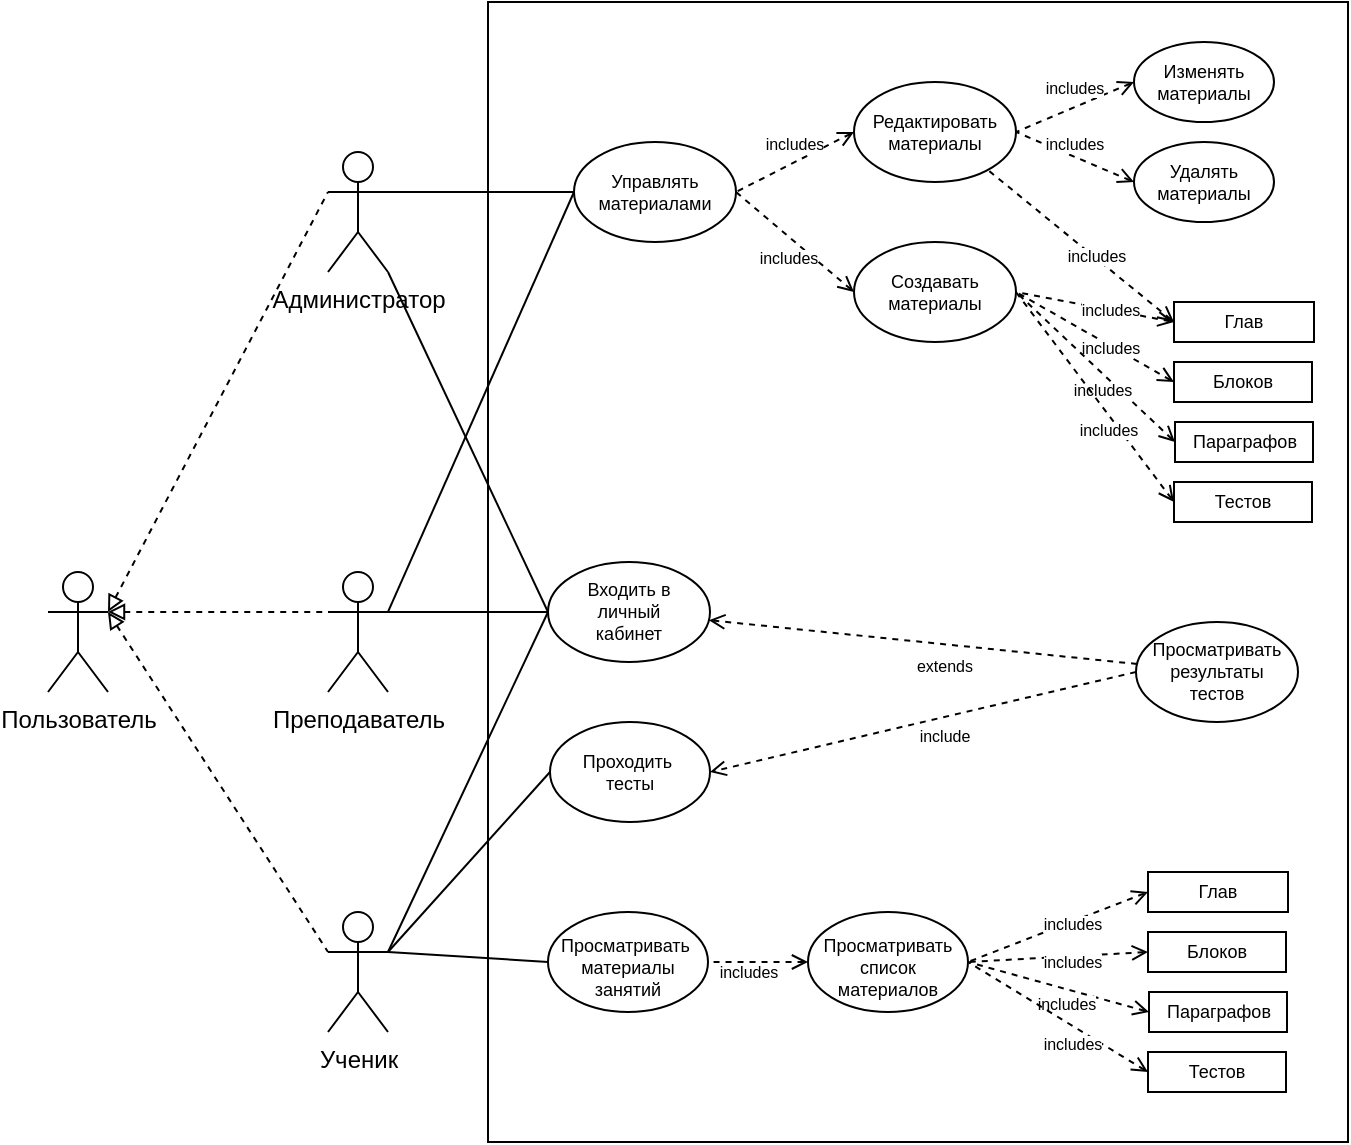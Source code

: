<mxfile version="26.2.10">
  <diagram name="Страница — 1" id="2bd6GUBVNUzbJp2V59av">
    <mxGraphModel dx="1421" dy="796" grid="1" gridSize="10" guides="1" tooltips="1" connect="1" arrows="1" fold="1" page="1" pageScale="1" pageWidth="827" pageHeight="1169" math="0" shadow="0">
      <root>
        <mxCell id="0" />
        <mxCell id="1" parent="0" />
        <mxCell id="ELH_EoFufX17akkv9xCp-1" value="" style="rounded=0;whiteSpace=wrap;html=1;movable=0;resizable=0;rotatable=0;deletable=0;editable=0;locked=1;connectable=0;" vertex="1" parent="1">
          <mxGeometry x="270" y="250" width="430" height="570" as="geometry" />
        </mxCell>
        <mxCell id="ELH_EoFufX17akkv9xCp-2" value="Пользователь" style="shape=umlActor;verticalLabelPosition=bottom;verticalAlign=top;html=1;outlineConnect=0;" vertex="1" parent="1">
          <mxGeometry x="50" y="535" width="30" height="60" as="geometry" />
        </mxCell>
        <mxCell id="ELH_EoFufX17akkv9xCp-8" value="Просматривать&amp;nbsp;&lt;br&gt;материалы&lt;br&gt;занятий" style="ellipse;whiteSpace=wrap;html=1;fontSize=9;align=center;spacing=2;spacingTop=5;" vertex="1" parent="1">
          <mxGeometry x="300" y="705" width="80" height="50" as="geometry" />
        </mxCell>
        <mxCell id="ELH_EoFufX17akkv9xCp-11" value="Администратор" style="shape=umlActor;verticalLabelPosition=bottom;verticalAlign=top;html=1;outlineConnect=0;" vertex="1" parent="1">
          <mxGeometry x="190" y="325" width="30" height="60" as="geometry" />
        </mxCell>
        <mxCell id="ELH_EoFufX17akkv9xCp-13" value="" style="endArrow=none;dashed=1;html=1;rounded=0;exitX=1;exitY=0.333;exitDx=0;exitDy=0;exitPerimeter=0;entryX=0;entryY=0.333;entryDx=0;entryDy=0;entryPerimeter=0;startArrow=block;startFill=0;strokeColor=default;align=center;verticalAlign=middle;fontFamily=Helvetica;fontSize=11;fontColor=default;labelBackgroundColor=default;" edge="1" parent="1" source="ELH_EoFufX17akkv9xCp-2" target="ELH_EoFufX17akkv9xCp-11">
          <mxGeometry width="50" height="50" relative="1" as="geometry">
            <mxPoint x="130" y="500" as="sourcePoint" />
            <mxPoint x="170" y="460" as="targetPoint" />
          </mxGeometry>
        </mxCell>
        <mxCell id="ELH_EoFufX17akkv9xCp-14" value="Преподаватель" style="shape=umlActor;verticalLabelPosition=bottom;verticalAlign=top;html=1;outlineConnect=0;" vertex="1" parent="1">
          <mxGeometry x="190" y="535" width="30" height="60" as="geometry" />
        </mxCell>
        <mxCell id="ELH_EoFufX17akkv9xCp-15" value="Ученик" style="shape=umlActor;verticalLabelPosition=bottom;verticalAlign=top;html=1;outlineConnect=0;" vertex="1" parent="1">
          <mxGeometry x="190" y="705" width="30" height="60" as="geometry" />
        </mxCell>
        <mxCell id="ELH_EoFufX17akkv9xCp-16" value="" style="endArrow=none;dashed=1;html=1;rounded=0;entryX=0;entryY=0.333;entryDx=0;entryDy=0;entryPerimeter=0;startArrow=block;startFill=0;exitX=1;exitY=0.333;exitDx=0;exitDy=0;exitPerimeter=0;strokeColor=default;align=center;verticalAlign=middle;fontFamily=Helvetica;fontSize=11;fontColor=default;labelBackgroundColor=default;" edge="1" parent="1" source="ELH_EoFufX17akkv9xCp-2" target="ELH_EoFufX17akkv9xCp-14">
          <mxGeometry width="50" height="50" relative="1" as="geometry">
            <mxPoint x="100" y="560" as="sourcePoint" />
            <mxPoint x="190" y="300" as="targetPoint" />
          </mxGeometry>
        </mxCell>
        <mxCell id="ELH_EoFufX17akkv9xCp-17" value="" style="endArrow=none;dashed=1;html=1;rounded=0;entryX=0;entryY=0.333;entryDx=0;entryDy=0;entryPerimeter=0;startArrow=block;startFill=0;exitX=1;exitY=0.333;exitDx=0;exitDy=0;exitPerimeter=0;" edge="1" parent="1" source="ELH_EoFufX17akkv9xCp-2" target="ELH_EoFufX17akkv9xCp-15">
          <mxGeometry width="50" height="50" relative="1" as="geometry">
            <mxPoint x="90" y="565" as="sourcePoint" />
            <mxPoint x="190" y="545" as="targetPoint" />
          </mxGeometry>
        </mxCell>
        <mxCell id="ELH_EoFufX17akkv9xCp-18" value="" style="endArrow=none;html=1;rounded=0;exitX=1;exitY=0.333;exitDx=0;exitDy=0;exitPerimeter=0;entryX=0;entryY=0.5;entryDx=0;entryDy=0;" edge="1" parent="1" source="ELH_EoFufX17akkv9xCp-15" target="ELH_EoFufX17akkv9xCp-8">
          <mxGeometry width="50" height="50" relative="1" as="geometry">
            <mxPoint x="220" y="800" as="sourcePoint" />
            <mxPoint x="270" y="750" as="targetPoint" />
          </mxGeometry>
        </mxCell>
        <mxCell id="ELH_EoFufX17akkv9xCp-19" value="Проходить&amp;nbsp;&lt;br&gt;тесты" style="ellipse;whiteSpace=wrap;html=1;fontSize=9;" vertex="1" parent="1">
          <mxGeometry x="301" y="610" width="80" height="50" as="geometry" />
        </mxCell>
        <mxCell id="ELH_EoFufX17akkv9xCp-20" value="" style="endArrow=none;html=1;rounded=0;exitX=1;exitY=0.333;exitDx=0;exitDy=0;exitPerimeter=0;entryX=0;entryY=0.5;entryDx=0;entryDy=0;" edge="1" parent="1" target="ELH_EoFufX17akkv9xCp-19" source="ELH_EoFufX17akkv9xCp-15">
          <mxGeometry width="50" height="50" relative="1" as="geometry">
            <mxPoint x="220" y="720" as="sourcePoint" />
            <mxPoint x="270" y="650" as="targetPoint" />
          </mxGeometry>
        </mxCell>
        <mxCell id="ELH_EoFufX17akkv9xCp-21" value="Входить в&lt;br&gt;личный &lt;br&gt;кабинет" style="ellipse;whiteSpace=wrap;html=1;fontSize=9;" vertex="1" parent="1">
          <mxGeometry x="300" y="530" width="81" height="50" as="geometry" />
        </mxCell>
        <mxCell id="ELH_EoFufX17akkv9xCp-22" value="" style="endArrow=none;html=1;rounded=0;exitX=1;exitY=0.333;exitDx=0;exitDy=0;exitPerimeter=0;entryX=0;entryY=0.5;entryDx=0;entryDy=0;" edge="1" parent="1" source="ELH_EoFufX17akkv9xCp-15" target="ELH_EoFufX17akkv9xCp-21">
          <mxGeometry width="50" height="50" relative="1" as="geometry">
            <mxPoint x="230" y="830" as="sourcePoint" />
            <mxPoint x="309" y="795" as="targetPoint" />
          </mxGeometry>
        </mxCell>
        <mxCell id="ELH_EoFufX17akkv9xCp-24" value="" style="endArrow=none;html=1;rounded=0;exitX=1;exitY=0.333;exitDx=0;exitDy=0;exitPerimeter=0;entryX=0;entryY=0.5;entryDx=0;entryDy=0;" edge="1" parent="1" source="ELH_EoFufX17akkv9xCp-14" target="ELH_EoFufX17akkv9xCp-21">
          <mxGeometry width="50" height="50" relative="1" as="geometry">
            <mxPoint x="230" y="830" as="sourcePoint" />
            <mxPoint x="309" y="735" as="targetPoint" />
          </mxGeometry>
        </mxCell>
        <mxCell id="ELH_EoFufX17akkv9xCp-25" value="" style="endArrow=none;html=1;rounded=0;entryX=0;entryY=0.5;entryDx=0;entryDy=0;exitX=1;exitY=1;exitDx=0;exitDy=0;exitPerimeter=0;" edge="1" parent="1" source="ELH_EoFufX17akkv9xCp-11" target="ELH_EoFufX17akkv9xCp-21">
          <mxGeometry width="50" height="50" relative="1" as="geometry">
            <mxPoint x="240" y="410" as="sourcePoint" />
            <mxPoint x="309" y="735" as="targetPoint" />
          </mxGeometry>
        </mxCell>
        <mxCell id="ELH_EoFufX17akkv9xCp-28" value="" style="rounded=0;orthogonalLoop=1;jettySize=auto;dashed=1;html=1;endArrow=open;startFill=0;startArrow=none;endFill=0;" edge="1" parent="1" source="ELH_EoFufX17akkv9xCp-27" target="ELH_EoFufX17akkv9xCp-21">
          <mxGeometry relative="1" as="geometry" />
        </mxCell>
        <mxCell id="ELH_EoFufX17akkv9xCp-29" value="extends" style="edgeLabel;html=1;align=center;verticalAlign=middle;resizable=0;points=[];fontSize=8;" vertex="1" connectable="0" parent="ELH_EoFufX17akkv9xCp-28">
          <mxGeometry x="-0.114" y="-1" relative="1" as="geometry">
            <mxPoint x="-2" y="11" as="offset" />
          </mxGeometry>
        </mxCell>
        <mxCell id="ELH_EoFufX17akkv9xCp-27" value="Просматривать&lt;br&gt;результаты&lt;br&gt;тестов" style="ellipse;whiteSpace=wrap;html=1;fontSize=9;" vertex="1" parent="1">
          <mxGeometry x="594" y="560" width="81" height="50" as="geometry" />
        </mxCell>
        <mxCell id="ELH_EoFufX17akkv9xCp-30" value="Просматривать&lt;br&gt;список&lt;br&gt;материалов" style="ellipse;whiteSpace=wrap;html=1;fontSize=9;align=center;spacing=2;spacingTop=5;" vertex="1" parent="1">
          <mxGeometry x="430" y="705" width="80" height="50" as="geometry" />
        </mxCell>
        <mxCell id="ELH_EoFufX17akkv9xCp-37" value="Глав" style="rounded=0;whiteSpace=wrap;html=1;strokeColor=default;align=center;verticalAlign=middle;spacingTop=0;spacing=2;fontFamily=Helvetica;fontSize=9;fontColor=default;fillColor=default;" vertex="1" parent="1">
          <mxGeometry x="600" y="685" width="70" height="20" as="geometry" />
        </mxCell>
        <mxCell id="ELH_EoFufX17akkv9xCp-38" value="Блоков&lt;span style=&quot;text-wrap-mode: nowrap; color: rgba(0, 0, 0, 0); font-family: monospace; font-size: 0px; text-align: start;&quot;&gt;%3CmxGraphModel%3E%3Croot%3E%3CmxCell%20id%3D%220%22%2F%3E%3CmxCell%20id%3D%221%22%20parent%3D%220%22%2F%3E%3CmxCell%20id%3D%222%22%20value%3D%22%D0%93%D0%BB%D0%B0%D0%B2%22%20style%3D%22ellipse%3BwhiteSpace%3Dwrap%3Bhtml%3D1%3BfontSize%3D9%3Balign%3Dcenter%3Bspacing%3D2%3BspacingTop%3D0%3B%22%20vertex%3D%221%22%20parent%3D%221%22%3E%3CmxGeometry%20x%3D%22460%22%20y%3D%22650%22%20width%3D%2250%22%20height%3D%2230%22%20as%3D%22geometry%22%2F%3E%3C%2FmxCell%3E%3C%2Froot%3E%3C%2FmxGraphModel%3E&lt;/span&gt;" style="rounded=0;whiteSpace=wrap;html=1;strokeColor=default;align=center;verticalAlign=middle;spacingTop=0;spacing=2;fontFamily=Helvetica;fontSize=9;fontColor=default;fillColor=default;" vertex="1" parent="1">
          <mxGeometry x="600" y="715" width="69" height="20" as="geometry" />
        </mxCell>
        <mxCell id="ELH_EoFufX17akkv9xCp-39" value="Параграфов" style="rounded=0;whiteSpace=wrap;html=1;strokeColor=default;align=center;verticalAlign=middle;spacingTop=0;spacing=2;fontFamily=Helvetica;fontSize=9;fontColor=default;fillColor=default;" vertex="1" parent="1">
          <mxGeometry x="600.5" y="745" width="69" height="20" as="geometry" />
        </mxCell>
        <mxCell id="ELH_EoFufX17akkv9xCp-41" value="Тестов" style="rounded=0;whiteSpace=wrap;html=1;strokeColor=default;align=center;verticalAlign=middle;spacingTop=0;spacing=2;fontFamily=Helvetica;fontSize=9;fontColor=default;fillColor=default;" vertex="1" parent="1">
          <mxGeometry x="600" y="775" width="69" height="20" as="geometry" />
        </mxCell>
        <mxCell id="ELH_EoFufX17akkv9xCp-42" value="" style="rounded=0;orthogonalLoop=1;jettySize=auto;dashed=1;html=1;endArrow=none;startFill=0;startArrow=open;exitX=0;exitY=0.5;exitDx=0;exitDy=0;entryX=1;entryY=0.5;entryDx=0;entryDy=0;" edge="1" parent="1" source="ELH_EoFufX17akkv9xCp-37" target="ELH_EoFufX17akkv9xCp-30">
          <mxGeometry relative="1" as="geometry">
            <mxPoint x="451.5" y="660" as="sourcePoint" />
            <mxPoint x="430.5" y="705" as="targetPoint" />
          </mxGeometry>
        </mxCell>
        <mxCell id="ELH_EoFufX17akkv9xCp-43" value="includes" style="edgeLabel;html=1;align=center;verticalAlign=middle;resizable=0;points=[];fontSize=8;" vertex="1" connectable="0" parent="ELH_EoFufX17akkv9xCp-42">
          <mxGeometry x="-0.114" y="-1" relative="1" as="geometry">
            <mxPoint x="2" y="1" as="offset" />
          </mxGeometry>
        </mxCell>
        <mxCell id="ELH_EoFufX17akkv9xCp-44" value="" style="rounded=0;orthogonalLoop=1;jettySize=auto;dashed=1;html=1;endArrow=none;startFill=0;startArrow=open;exitX=0;exitY=0.5;exitDx=0;exitDy=0;entryX=1;entryY=0.5;entryDx=0;entryDy=0;" edge="1" parent="1" source="ELH_EoFufX17akkv9xCp-38" target="ELH_EoFufX17akkv9xCp-30">
          <mxGeometry relative="1" as="geometry">
            <mxPoint x="461.5" y="670" as="sourcePoint" />
            <mxPoint x="410" y="715" as="targetPoint" />
          </mxGeometry>
        </mxCell>
        <mxCell id="ELH_EoFufX17akkv9xCp-45" value="includes" style="edgeLabel;html=1;align=center;verticalAlign=middle;resizable=0;points=[];fontSize=8;" vertex="1" connectable="0" parent="ELH_EoFufX17akkv9xCp-44">
          <mxGeometry x="-0.114" y="-1" relative="1" as="geometry">
            <mxPoint x="2" y="4" as="offset" />
          </mxGeometry>
        </mxCell>
        <mxCell id="ELH_EoFufX17akkv9xCp-46" value="" style="rounded=0;orthogonalLoop=1;jettySize=auto;dashed=1;html=1;endArrow=none;startFill=0;startArrow=open;exitX=0;exitY=0.5;exitDx=0;exitDy=0;entryX=1;entryY=0.5;entryDx=0;entryDy=0;" edge="1" parent="1" source="ELH_EoFufX17akkv9xCp-39" target="ELH_EoFufX17akkv9xCp-30">
          <mxGeometry relative="1" as="geometry">
            <mxPoint x="461" y="700" as="sourcePoint" />
            <mxPoint x="410" y="715" as="targetPoint" />
          </mxGeometry>
        </mxCell>
        <mxCell id="ELH_EoFufX17akkv9xCp-47" value="includes" style="edgeLabel;html=1;align=center;verticalAlign=middle;resizable=0;points=[];fontSize=8;" vertex="1" connectable="0" parent="ELH_EoFufX17akkv9xCp-46">
          <mxGeometry x="-0.114" y="-1" relative="1" as="geometry">
            <mxPoint x="-2" y="8" as="offset" />
          </mxGeometry>
        </mxCell>
        <mxCell id="ELH_EoFufX17akkv9xCp-48" value="" style="rounded=0;orthogonalLoop=1;jettySize=auto;dashed=1;html=1;endArrow=none;startFill=0;startArrow=open;exitX=0;exitY=0.5;exitDx=0;exitDy=0;entryX=1;entryY=0.5;entryDx=0;entryDy=0;" edge="1" parent="1" source="ELH_EoFufX17akkv9xCp-41" target="ELH_EoFufX17akkv9xCp-30">
          <mxGeometry relative="1" as="geometry">
            <mxPoint x="462" y="730" as="sourcePoint" />
            <mxPoint x="410" y="715" as="targetPoint" />
          </mxGeometry>
        </mxCell>
        <mxCell id="ELH_EoFufX17akkv9xCp-49" value="includes" style="edgeLabel;html=1;align=center;verticalAlign=middle;resizable=0;points=[];fontSize=8;" vertex="1" connectable="0" parent="ELH_EoFufX17akkv9xCp-48">
          <mxGeometry x="-0.114" y="-1" relative="1" as="geometry">
            <mxPoint x="1" y="11" as="offset" />
          </mxGeometry>
        </mxCell>
        <mxCell id="ELH_EoFufX17akkv9xCp-50" value="" style="rounded=0;orthogonalLoop=1;jettySize=auto;dashed=1;html=1;endArrow=none;startFill=0;startArrow=open;exitX=0;exitY=0.5;exitDx=0;exitDy=0;entryX=1;entryY=0.5;entryDx=0;entryDy=0;" edge="1" parent="1" source="ELH_EoFufX17akkv9xCp-30" target="ELH_EoFufX17akkv9xCp-8">
          <mxGeometry relative="1" as="geometry">
            <mxPoint x="461" y="760" as="sourcePoint" />
            <mxPoint x="410" y="715" as="targetPoint" />
          </mxGeometry>
        </mxCell>
        <mxCell id="ELH_EoFufX17akkv9xCp-51" value="includes" style="edgeLabel;html=1;align=center;verticalAlign=middle;resizable=0;points=[];fontSize=8;" vertex="1" connectable="0" parent="ELH_EoFufX17akkv9xCp-50">
          <mxGeometry x="-0.114" y="-1" relative="1" as="geometry">
            <mxPoint x="-8" y="6" as="offset" />
          </mxGeometry>
        </mxCell>
        <mxCell id="ELH_EoFufX17akkv9xCp-53" value="" style="rounded=0;orthogonalLoop=1;jettySize=auto;dashed=1;html=1;endArrow=open;startFill=0;startArrow=none;endFill=0;entryX=1;entryY=0.5;entryDx=0;entryDy=0;exitX=0;exitY=0.5;exitDx=0;exitDy=0;" edge="1" parent="1" source="ELH_EoFufX17akkv9xCp-27" target="ELH_EoFufX17akkv9xCp-19">
          <mxGeometry relative="1" as="geometry">
            <mxPoint x="430" y="565" as="sourcePoint" />
            <mxPoint x="391" y="565" as="targetPoint" />
          </mxGeometry>
        </mxCell>
        <mxCell id="ELH_EoFufX17akkv9xCp-54" value="include" style="edgeLabel;html=1;align=center;verticalAlign=middle;resizable=0;points=[];fontSize=8;" vertex="1" connectable="0" parent="ELH_EoFufX17akkv9xCp-53">
          <mxGeometry x="-0.114" y="-1" relative="1" as="geometry">
            <mxPoint x="-2" y="11" as="offset" />
          </mxGeometry>
        </mxCell>
        <mxCell id="ELH_EoFufX17akkv9xCp-55" value="Редактировать&lt;br&gt;материалы" style="ellipse;whiteSpace=wrap;html=1;fontSize=9;" vertex="1" parent="1">
          <mxGeometry x="453" y="290" width="81" height="50" as="geometry" />
        </mxCell>
        <mxCell id="ELH_EoFufX17akkv9xCp-56" value="Создавать&lt;br&gt;материалы" style="ellipse;whiteSpace=wrap;html=1;fontSize=9;" vertex="1" parent="1">
          <mxGeometry x="453" y="370" width="81" height="50" as="geometry" />
        </mxCell>
        <mxCell id="ELH_EoFufX17akkv9xCp-58" value="Изменять&lt;br&gt;материалы" style="ellipse;whiteSpace=wrap;html=1;fontSize=9;" vertex="1" parent="1">
          <mxGeometry x="593" y="270" width="70" height="40" as="geometry" />
        </mxCell>
        <mxCell id="ELH_EoFufX17akkv9xCp-59" value="Удалять&lt;br&gt;материалы" style="ellipse;whiteSpace=wrap;html=1;fontSize=9;" vertex="1" parent="1">
          <mxGeometry x="593" y="320" width="70" height="40" as="geometry" />
        </mxCell>
        <mxCell id="ELH_EoFufX17akkv9xCp-60" value="Управлять&lt;br&gt;материалами" style="ellipse;whiteSpace=wrap;html=1;fontSize=9;" vertex="1" parent="1">
          <mxGeometry x="313" y="320" width="81" height="50" as="geometry" />
        </mxCell>
        <mxCell id="ELH_EoFufX17akkv9xCp-61" value="" style="rounded=0;orthogonalLoop=1;jettySize=auto;dashed=1;html=1;endArrow=none;startFill=0;startArrow=open;exitX=0;exitY=0.5;exitDx=0;exitDy=0;entryX=1;entryY=0.5;entryDx=0;entryDy=0;" edge="1" parent="1" source="ELH_EoFufX17akkv9xCp-55" target="ELH_EoFufX17akkv9xCp-60">
          <mxGeometry relative="1" as="geometry">
            <mxPoint x="420" y="375" as="sourcePoint" />
            <mxPoint x="370" y="375" as="targetPoint" />
          </mxGeometry>
        </mxCell>
        <mxCell id="ELH_EoFufX17akkv9xCp-62" value="includes" style="edgeLabel;html=1;align=center;verticalAlign=middle;resizable=0;points=[];fontSize=8;" vertex="1" connectable="0" parent="ELH_EoFufX17akkv9xCp-61">
          <mxGeometry x="-0.114" y="-1" relative="1" as="geometry">
            <mxPoint x="-4" y="-7" as="offset" />
          </mxGeometry>
        </mxCell>
        <mxCell id="ELH_EoFufX17akkv9xCp-63" value="" style="endArrow=none;html=1;rounded=0;entryX=0;entryY=0.5;entryDx=0;entryDy=0;exitX=1;exitY=0.333;exitDx=0;exitDy=0;exitPerimeter=0;" edge="1" parent="1" source="ELH_EoFufX17akkv9xCp-11" target="ELH_EoFufX17akkv9xCp-60">
          <mxGeometry width="50" height="50" relative="1" as="geometry">
            <mxPoint x="260" y="335" as="sourcePoint" />
            <mxPoint x="340" y="560" as="targetPoint" />
          </mxGeometry>
        </mxCell>
        <mxCell id="ELH_EoFufX17akkv9xCp-64" value="" style="rounded=0;orthogonalLoop=1;jettySize=auto;dashed=1;html=1;endArrow=none;startFill=0;startArrow=open;exitX=0;exitY=0.5;exitDx=0;exitDy=0;entryX=1;entryY=0.5;entryDx=0;entryDy=0;" edge="1" parent="1" source="ELH_EoFufX17akkv9xCp-56" target="ELH_EoFufX17akkv9xCp-60">
          <mxGeometry relative="1" as="geometry">
            <mxPoint x="460" y="310" as="sourcePoint" />
            <mxPoint x="401" y="340" as="targetPoint" />
          </mxGeometry>
        </mxCell>
        <mxCell id="ELH_EoFufX17akkv9xCp-65" value="includes" style="edgeLabel;html=1;align=center;verticalAlign=middle;resizable=0;points=[];fontSize=8;" vertex="1" connectable="0" parent="ELH_EoFufX17akkv9xCp-64">
          <mxGeometry x="-0.114" y="-1" relative="1" as="geometry">
            <mxPoint x="-8" y="6" as="offset" />
          </mxGeometry>
        </mxCell>
        <mxCell id="ELH_EoFufX17akkv9xCp-66" value="" style="rounded=0;orthogonalLoop=1;jettySize=auto;dashed=1;html=1;endArrow=none;startFill=0;startArrow=open;exitX=0;exitY=0.5;exitDx=0;exitDy=0;entryX=1;entryY=0.5;entryDx=0;entryDy=0;" edge="1" parent="1" source="ELH_EoFufX17akkv9xCp-58" target="ELH_EoFufX17akkv9xCp-55">
          <mxGeometry relative="1" as="geometry">
            <mxPoint x="460" y="310" as="sourcePoint" />
            <mxPoint x="401" y="340" as="targetPoint" />
          </mxGeometry>
        </mxCell>
        <mxCell id="ELH_EoFufX17akkv9xCp-67" value="includes" style="edgeLabel;html=1;align=center;verticalAlign=middle;resizable=0;points=[];fontSize=8;" vertex="1" connectable="0" parent="ELH_EoFufX17akkv9xCp-66">
          <mxGeometry x="-0.114" y="-1" relative="1" as="geometry">
            <mxPoint x="-4" y="-7" as="offset" />
          </mxGeometry>
        </mxCell>
        <mxCell id="ELH_EoFufX17akkv9xCp-68" value="" style="rounded=0;orthogonalLoop=1;jettySize=auto;dashed=1;html=1;endArrow=none;startFill=0;startArrow=open;exitX=0;exitY=0.5;exitDx=0;exitDy=0;entryX=1;entryY=0.5;entryDx=0;entryDy=0;" edge="1" parent="1" source="ELH_EoFufX17akkv9xCp-59" target="ELH_EoFufX17akkv9xCp-55">
          <mxGeometry relative="1" as="geometry">
            <mxPoint x="600" y="285" as="sourcePoint" />
            <mxPoint x="541" y="310" as="targetPoint" />
          </mxGeometry>
        </mxCell>
        <mxCell id="ELH_EoFufX17akkv9xCp-69" value="includes" style="edgeLabel;html=1;align=center;verticalAlign=middle;resizable=0;points=[];fontSize=8;" vertex="1" connectable="0" parent="ELH_EoFufX17akkv9xCp-68">
          <mxGeometry x="-0.114" y="-1" relative="1" as="geometry">
            <mxPoint x="-4" y="-7" as="offset" />
          </mxGeometry>
        </mxCell>
        <mxCell id="ELH_EoFufX17akkv9xCp-70" value="Глав" style="rounded=0;whiteSpace=wrap;html=1;strokeColor=default;align=center;verticalAlign=middle;spacingTop=0;spacing=2;fontFamily=Helvetica;fontSize=9;fontColor=default;fillColor=default;" vertex="1" parent="1">
          <mxGeometry x="613" y="400" width="70" height="20" as="geometry" />
        </mxCell>
        <mxCell id="ELH_EoFufX17akkv9xCp-71" value="Блоков&lt;span style=&quot;text-wrap-mode: nowrap; color: rgba(0, 0, 0, 0); font-family: monospace; font-size: 0px; text-align: start;&quot;&gt;%3CmxGraphModel%3E%3Croot%3E%3CmxCell%20id%3D%220%22%2F%3E%3CmxCell%20id%3D%221%22%20parent%3D%220%22%2F%3E%3CmxCell%20id%3D%222%22%20value%3D%22%D0%93%D0%BB%D0%B0%D0%B2%22%20style%3D%22ellipse%3BwhiteSpace%3Dwrap%3Bhtml%3D1%3BfontSize%3D9%3Balign%3Dcenter%3Bspacing%3D2%3BspacingTop%3D0%3B%22%20vertex%3D%221%22%20parent%3D%221%22%3E%3CmxGeometry%20x%3D%22460%22%20y%3D%22650%22%20width%3D%2250%22%20height%3D%2230%22%20as%3D%22geometry%22%2F%3E%3C%2FmxCell%3E%3C%2Froot%3E%3C%2FmxGraphModel%3E&lt;/span&gt;" style="rounded=0;whiteSpace=wrap;html=1;strokeColor=default;align=center;verticalAlign=middle;spacingTop=0;spacing=2;fontFamily=Helvetica;fontSize=9;fontColor=default;fillColor=default;" vertex="1" parent="1">
          <mxGeometry x="613" y="430" width="69" height="20" as="geometry" />
        </mxCell>
        <mxCell id="ELH_EoFufX17akkv9xCp-72" value="Параграфов" style="rounded=0;whiteSpace=wrap;html=1;strokeColor=default;align=center;verticalAlign=middle;spacingTop=0;spacing=2;fontFamily=Helvetica;fontSize=9;fontColor=default;fillColor=default;" vertex="1" parent="1">
          <mxGeometry x="613.5" y="460" width="69" height="20" as="geometry" />
        </mxCell>
        <mxCell id="ELH_EoFufX17akkv9xCp-73" value="Тестов" style="rounded=0;whiteSpace=wrap;html=1;strokeColor=default;align=center;verticalAlign=middle;spacingTop=0;spacing=2;fontFamily=Helvetica;fontSize=9;fontColor=default;fillColor=default;" vertex="1" parent="1">
          <mxGeometry x="613" y="490" width="69" height="20" as="geometry" />
        </mxCell>
        <mxCell id="ELH_EoFufX17akkv9xCp-74" value="" style="rounded=0;orthogonalLoop=1;jettySize=auto;dashed=1;html=1;endArrow=none;startFill=0;startArrow=open;exitX=0;exitY=0.5;exitDx=0;exitDy=0;entryX=1;entryY=0.5;entryDx=0;entryDy=0;" edge="1" parent="1" source="ELH_EoFufX17akkv9xCp-70" target="ELH_EoFufX17akkv9xCp-56">
          <mxGeometry relative="1" as="geometry">
            <mxPoint x="451.5" y="270" as="sourcePoint" />
            <mxPoint x="520" y="430" as="targetPoint" />
          </mxGeometry>
        </mxCell>
        <mxCell id="ELH_EoFufX17akkv9xCp-75" value="includes" style="edgeLabel;html=1;align=center;verticalAlign=middle;resizable=0;points=[];fontSize=8;" vertex="1" connectable="0" parent="ELH_EoFufX17akkv9xCp-74">
          <mxGeometry x="-0.114" y="-1" relative="1" as="geometry">
            <mxPoint x="2" y="1" as="offset" />
          </mxGeometry>
        </mxCell>
        <mxCell id="ELH_EoFufX17akkv9xCp-76" value="" style="rounded=0;orthogonalLoop=1;jettySize=auto;dashed=1;html=1;endArrow=none;startFill=0;startArrow=open;exitX=0;exitY=0.5;exitDx=0;exitDy=0;entryX=1;entryY=0.5;entryDx=0;entryDy=0;" edge="1" parent="1" source="ELH_EoFufX17akkv9xCp-71" target="ELH_EoFufX17akkv9xCp-56">
          <mxGeometry relative="1" as="geometry">
            <mxPoint x="461.5" y="280" as="sourcePoint" />
            <mxPoint x="520" y="430" as="targetPoint" />
          </mxGeometry>
        </mxCell>
        <mxCell id="ELH_EoFufX17akkv9xCp-77" value="includes" style="edgeLabel;html=1;align=center;verticalAlign=middle;resizable=0;points=[];fontSize=8;" vertex="1" connectable="0" parent="ELH_EoFufX17akkv9xCp-76">
          <mxGeometry x="-0.114" y="-1" relative="1" as="geometry">
            <mxPoint x="2" y="4" as="offset" />
          </mxGeometry>
        </mxCell>
        <mxCell id="ELH_EoFufX17akkv9xCp-78" value="" style="rounded=0;orthogonalLoop=1;jettySize=auto;dashed=1;html=1;endArrow=none;startFill=0;startArrow=open;exitX=0;exitY=0.5;exitDx=0;exitDy=0;entryX=1;entryY=0.5;entryDx=0;entryDy=0;" edge="1" parent="1" source="ELH_EoFufX17akkv9xCp-72" target="ELH_EoFufX17akkv9xCp-56">
          <mxGeometry relative="1" as="geometry">
            <mxPoint x="461" y="310" as="sourcePoint" />
            <mxPoint x="520" y="430" as="targetPoint" />
          </mxGeometry>
        </mxCell>
        <mxCell id="ELH_EoFufX17akkv9xCp-79" value="includes" style="edgeLabel;html=1;align=center;verticalAlign=middle;resizable=0;points=[];fontSize=8;" vertex="1" connectable="0" parent="ELH_EoFufX17akkv9xCp-78">
          <mxGeometry x="-0.114" y="-1" relative="1" as="geometry">
            <mxPoint x="-2" y="8" as="offset" />
          </mxGeometry>
        </mxCell>
        <mxCell id="ELH_EoFufX17akkv9xCp-80" value="" style="rounded=0;orthogonalLoop=1;jettySize=auto;dashed=1;html=1;endArrow=none;startFill=0;startArrow=open;exitX=0;exitY=0.5;exitDx=0;exitDy=0;entryX=1;entryY=0.5;entryDx=0;entryDy=0;" edge="1" parent="1" source="ELH_EoFufX17akkv9xCp-73" target="ELH_EoFufX17akkv9xCp-56">
          <mxGeometry relative="1" as="geometry">
            <mxPoint x="462" y="340" as="sourcePoint" />
            <mxPoint x="520" y="430" as="targetPoint" />
          </mxGeometry>
        </mxCell>
        <mxCell id="ELH_EoFufX17akkv9xCp-81" value="includes" style="edgeLabel;html=1;align=center;verticalAlign=middle;resizable=0;points=[];fontSize=8;" vertex="1" connectable="0" parent="ELH_EoFufX17akkv9xCp-80">
          <mxGeometry x="-0.114" y="-1" relative="1" as="geometry">
            <mxPoint x="1" y="11" as="offset" />
          </mxGeometry>
        </mxCell>
        <mxCell id="ELH_EoFufX17akkv9xCp-82" value="" style="rounded=0;orthogonalLoop=1;jettySize=auto;dashed=1;html=1;endArrow=none;startFill=0;startArrow=open;exitX=0;exitY=0.5;exitDx=0;exitDy=0;entryX=0.821;entryY=0.872;entryDx=0;entryDy=0;entryPerimeter=0;" edge="1" parent="1" source="ELH_EoFufX17akkv9xCp-70" target="ELH_EoFufX17akkv9xCp-55">
          <mxGeometry relative="1" as="geometry">
            <mxPoint x="620" y="405" as="sourcePoint" />
            <mxPoint x="541" y="390" as="targetPoint" />
          </mxGeometry>
        </mxCell>
        <mxCell id="ELH_EoFufX17akkv9xCp-83" value="includes" style="edgeLabel;html=1;align=center;verticalAlign=middle;resizable=0;points=[];fontSize=8;" vertex="1" connectable="0" parent="ELH_EoFufX17akkv9xCp-82">
          <mxGeometry x="-0.114" y="-1" relative="1" as="geometry">
            <mxPoint x="2" y="1" as="offset" />
          </mxGeometry>
        </mxCell>
        <mxCell id="ELH_EoFufX17akkv9xCp-93" value="" style="endArrow=none;html=1;rounded=0;exitX=1;exitY=0.333;exitDx=0;exitDy=0;exitPerimeter=0;entryX=0;entryY=0.5;entryDx=0;entryDy=0;" edge="1" parent="1" source="ELH_EoFufX17akkv9xCp-14" target="ELH_EoFufX17akkv9xCp-60">
          <mxGeometry width="50" height="50" relative="1" as="geometry">
            <mxPoint x="220" y="529.6" as="sourcePoint" />
            <mxPoint x="300" y="529.6" as="targetPoint" />
          </mxGeometry>
        </mxCell>
      </root>
    </mxGraphModel>
  </diagram>
</mxfile>

